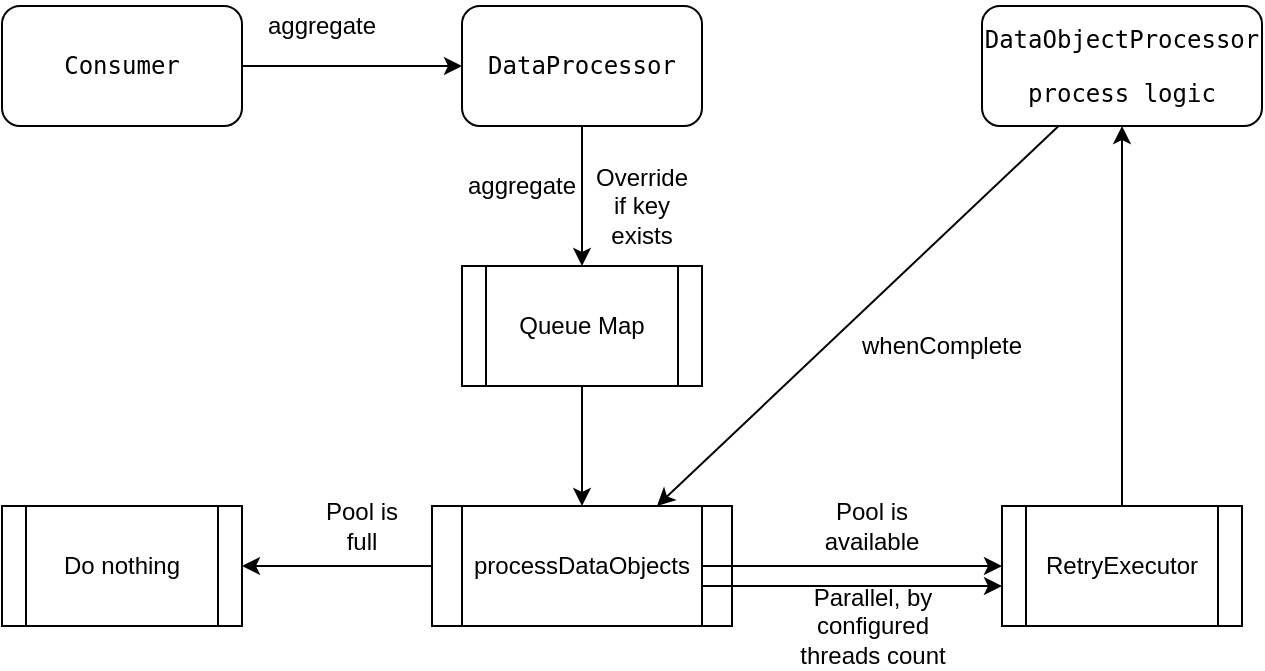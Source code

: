 <mxfile version="14.2.7" type="device"><diagram id="v3UpWjP6SkcvsCFeG34t" name="Page-1"><mxGraphModel dx="777" dy="412" grid="1" gridSize="10" guides="1" tooltips="1" connect="1" arrows="1" fold="1" page="1" pageScale="1" pageWidth="850" pageHeight="1100" math="0" shadow="0"><root><mxCell id="0"/><mxCell id="1" parent="0"/><mxCell id="6F7nkKOnhcIGsvl_XED1-1" value="&lt;pre class=&quot;editorPreview&quot;&gt;&lt;code class=&quot;editorPreview&quot;&gt;DataProcessor&lt;/code&gt;&lt;/pre&gt;" style="rounded=1;whiteSpace=wrap;html=1;" vertex="1" parent="1"><mxGeometry x="240" y="180" width="120" height="60" as="geometry"/></mxCell><mxCell id="6F7nkKOnhcIGsvl_XED1-2" value="&lt;pre class=&quot;editorPreview&quot;&gt;&lt;code class=&quot;editorPreview&quot;&gt;Consumer&lt;/code&gt;&lt;/pre&gt;" style="rounded=1;whiteSpace=wrap;html=1;" vertex="1" parent="1"><mxGeometry x="10" y="180" width="120" height="60" as="geometry"/></mxCell><mxCell id="6F7nkKOnhcIGsvl_XED1-3" value="" style="endArrow=classic;html=1;exitX=1;exitY=0.5;exitDx=0;exitDy=0;entryX=0;entryY=0.5;entryDx=0;entryDy=0;" edge="1" parent="1" source="6F7nkKOnhcIGsvl_XED1-2" target="6F7nkKOnhcIGsvl_XED1-1"><mxGeometry width="50" height="50" relative="1" as="geometry"><mxPoint x="380" y="250" as="sourcePoint"/><mxPoint x="430" y="200" as="targetPoint"/></mxGeometry></mxCell><mxCell id="6F7nkKOnhcIGsvl_XED1-4" value="&lt;pre class=&quot;editorPreview&quot;&gt;&lt;code class=&quot;editorPreview&quot;&gt;DataObjectProcessor&lt;/code&gt;&lt;/pre&gt;&lt;pre class=&quot;editorPreview&quot;&gt;&lt;code class=&quot;editorPreview&quot;&gt;process logic&lt;/code&gt;&lt;/pre&gt;" style="rounded=1;whiteSpace=wrap;html=1;" vertex="1" parent="1"><mxGeometry x="500" y="180" width="140" height="60" as="geometry"/></mxCell><mxCell id="6F7nkKOnhcIGsvl_XED1-6" value="aggregate" style="text;html=1;strokeColor=none;fillColor=none;align=center;verticalAlign=middle;whiteSpace=wrap;rounded=0;" vertex="1" parent="1"><mxGeometry x="150" y="180" width="40" height="20" as="geometry"/></mxCell><mxCell id="6F7nkKOnhcIGsvl_XED1-7" value="" style="endArrow=classic;html=1;exitX=0.5;exitY=1;exitDx=0;exitDy=0;" edge="1" parent="1" source="6F7nkKOnhcIGsvl_XED1-1"><mxGeometry width="50" height="50" relative="1" as="geometry"><mxPoint x="370" y="260" as="sourcePoint"/><mxPoint x="300" y="310" as="targetPoint"/></mxGeometry></mxCell><mxCell id="6F7nkKOnhcIGsvl_XED1-8" value="processDataObjects" style="shape=process;whiteSpace=wrap;html=1;backgroundOutline=1;" vertex="1" parent="1"><mxGeometry x="225" y="430" width="150" height="60" as="geometry"/></mxCell><mxCell id="6F7nkKOnhcIGsvl_XED1-9" value="RetryExecutor" style="shape=process;whiteSpace=wrap;html=1;backgroundOutline=1;" vertex="1" parent="1"><mxGeometry x="510" y="430" width="120" height="60" as="geometry"/></mxCell><mxCell id="6F7nkKOnhcIGsvl_XED1-10" value="aggregate" style="text;html=1;strokeColor=none;fillColor=none;align=center;verticalAlign=middle;whiteSpace=wrap;rounded=0;" vertex="1" parent="1"><mxGeometry x="250" y="260" width="40" height="20" as="geometry"/></mxCell><mxCell id="6F7nkKOnhcIGsvl_XED1-11" value="" style="endArrow=classic;html=1;exitX=0;exitY=0.5;exitDx=0;exitDy=0;entryX=1;entryY=0.5;entryDx=0;entryDy=0;" edge="1" parent="1" source="6F7nkKOnhcIGsvl_XED1-8" target="6F7nkKOnhcIGsvl_XED1-13"><mxGeometry width="50" height="50" relative="1" as="geometry"><mxPoint x="190" y="460" as="sourcePoint"/><mxPoint x="190" y="530" as="targetPoint"/></mxGeometry></mxCell><mxCell id="6F7nkKOnhcIGsvl_XED1-12" value="Pool is full" style="text;html=1;strokeColor=none;fillColor=none;align=center;verticalAlign=middle;whiteSpace=wrap;rounded=0;" vertex="1" parent="1"><mxGeometry x="170" y="430" width="40" height="20" as="geometry"/></mxCell><mxCell id="6F7nkKOnhcIGsvl_XED1-13" value="Do nothing" style="shape=process;whiteSpace=wrap;html=1;backgroundOutline=1;" vertex="1" parent="1"><mxGeometry x="10" y="430" width="120" height="60" as="geometry"/></mxCell><mxCell id="6F7nkKOnhcIGsvl_XED1-14" value="" style="endArrow=classic;html=1;exitX=1;exitY=0.5;exitDx=0;exitDy=0;entryX=0;entryY=0.5;entryDx=0;entryDy=0;" edge="1" parent="1" target="6F7nkKOnhcIGsvl_XED1-9"><mxGeometry width="50" height="50" relative="1" as="geometry"><mxPoint x="360" y="460" as="sourcePoint"/><mxPoint x="470" y="460" as="targetPoint"/></mxGeometry></mxCell><mxCell id="6F7nkKOnhcIGsvl_XED1-15" value="Pool is available" style="text;html=1;strokeColor=none;fillColor=none;align=center;verticalAlign=middle;whiteSpace=wrap;rounded=0;" vertex="1" parent="1"><mxGeometry x="425" y="430" width="40" height="20" as="geometry"/></mxCell><mxCell id="6F7nkKOnhcIGsvl_XED1-16" value="Queue Map" style="shape=process;whiteSpace=wrap;html=1;backgroundOutline=1;" vertex="1" parent="1"><mxGeometry x="240" y="310" width="120" height="60" as="geometry"/></mxCell><mxCell id="6F7nkKOnhcIGsvl_XED1-17" value="Parallel, by configured threads count" style="text;html=1;strokeColor=none;fillColor=none;align=center;verticalAlign=middle;whiteSpace=wrap;rounded=0;" vertex="1" parent="1"><mxGeometry x="407.5" y="480" width="75" height="20" as="geometry"/></mxCell><mxCell id="6F7nkKOnhcIGsvl_XED1-18" value="" style="endArrow=classic;html=1;exitX=0.5;exitY=0;exitDx=0;exitDy=0;entryX=0.5;entryY=1;entryDx=0;entryDy=0;" edge="1" parent="1" source="6F7nkKOnhcIGsvl_XED1-9" target="6F7nkKOnhcIGsvl_XED1-4"><mxGeometry width="50" height="50" relative="1" as="geometry"><mxPoint x="570" y="410" as="sourcePoint"/><mxPoint x="620" y="360" as="targetPoint"/></mxGeometry></mxCell><mxCell id="6F7nkKOnhcIGsvl_XED1-19" value="" style="endArrow=classic;html=1;exitX=0.5;exitY=1;exitDx=0;exitDy=0;entryX=0.5;entryY=0;entryDx=0;entryDy=0;" edge="1" parent="1" source="6F7nkKOnhcIGsvl_XED1-16" target="6F7nkKOnhcIGsvl_XED1-8"><mxGeometry width="50" height="50" relative="1" as="geometry"><mxPoint x="460" y="380" as="sourcePoint"/><mxPoint x="510" y="330" as="targetPoint"/></mxGeometry></mxCell><mxCell id="6F7nkKOnhcIGsvl_XED1-20" value="" style="endArrow=classic;html=1;entryX=0.75;entryY=0;entryDx=0;entryDy=0;" edge="1" parent="1" source="6F7nkKOnhcIGsvl_XED1-4" target="6F7nkKOnhcIGsvl_XED1-8"><mxGeometry width="50" height="50" relative="1" as="geometry"><mxPoint x="480" y="310" as="sourcePoint"/><mxPoint x="530" y="260" as="targetPoint"/></mxGeometry></mxCell><mxCell id="6F7nkKOnhcIGsvl_XED1-21" value="whenComplete" style="text;html=1;strokeColor=none;fillColor=none;align=center;verticalAlign=middle;whiteSpace=wrap;rounded=0;" vertex="1" parent="1"><mxGeometry x="460" y="340" width="40" height="20" as="geometry"/></mxCell><mxCell id="6F7nkKOnhcIGsvl_XED1-22" value="" style="endArrow=classic;html=1;" edge="1" parent="1"><mxGeometry width="50" height="50" relative="1" as="geometry"><mxPoint x="360" y="470" as="sourcePoint"/><mxPoint x="510" y="470" as="targetPoint"/></mxGeometry></mxCell><mxCell id="6F7nkKOnhcIGsvl_XED1-25" value="Override if key exists" style="text;html=1;strokeColor=none;fillColor=none;align=center;verticalAlign=middle;whiteSpace=wrap;rounded=0;" vertex="1" parent="1"><mxGeometry x="310" y="270" width="40" height="20" as="geometry"/></mxCell></root></mxGraphModel></diagram></mxfile>